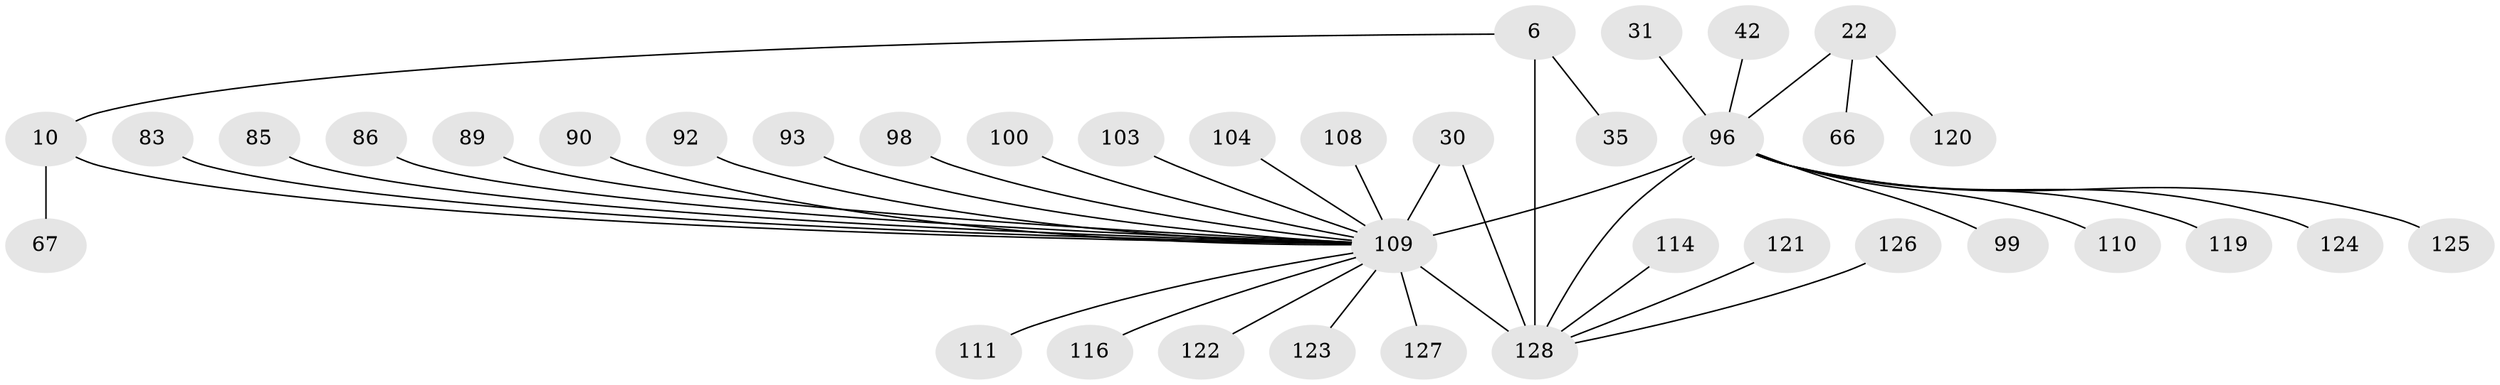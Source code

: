 // original degree distribution, {6: 0.046875, 11: 0.015625, 12: 0.0078125, 13: 0.015625, 5: 0.015625, 10: 0.046875, 9: 0.046875, 8: 0.0234375, 7: 0.015625, 1: 0.578125, 3: 0.046875, 2: 0.140625}
// Generated by graph-tools (version 1.1) at 2025/58/03/04/25 21:58:02]
// undirected, 38 vertices, 40 edges
graph export_dot {
graph [start="1"]
  node [color=gray90,style=filled];
  6 [super="+2"];
  10 [super="+9"];
  22 [super="+19"];
  30 [super="+28"];
  31;
  35;
  42;
  66;
  67;
  83;
  85;
  86 [super="+58"];
  89;
  90;
  92;
  93;
  96 [super="+82+65+91+70+76+84+94+17"];
  98;
  99 [super="+97"];
  100;
  103 [super="+75"];
  104;
  108;
  109 [super="+15+18+88+48+95+57+69+106+37+61+63+74+80"];
  110;
  111;
  114;
  116;
  119;
  120;
  121 [super="+112"];
  122;
  123 [super="+56"];
  124 [super="+81"];
  125 [super="+118"];
  126 [super="+64"];
  127 [super="+51"];
  128 [super="+5+115+32+34+46+53+62+73+101+102+105+107+113+117"];
  6 -- 35;
  6 -- 10;
  6 -- 128 [weight=9];
  10 -- 67;
  10 -- 109 [weight=10];
  22 -- 66;
  22 -- 120;
  22 -- 96 [weight=8];
  30 -- 109 [weight=9];
  30 -- 128;
  31 -- 96;
  42 -- 96;
  83 -- 109;
  85 -- 109;
  86 -- 109;
  89 -- 109;
  90 -- 109;
  92 -- 109;
  93 -- 109;
  96 -- 109 [weight=14];
  96 -- 128;
  96 -- 99;
  96 -- 119;
  96 -- 124;
  96 -- 125;
  96 -- 110;
  98 -- 109;
  100 -- 109;
  103 -- 109;
  104 -- 109;
  108 -- 109;
  109 -- 128 [weight=4];
  109 -- 111;
  109 -- 116;
  109 -- 122;
  109 -- 123;
  109 -- 127;
  114 -- 128;
  121 -- 128;
  126 -- 128;
}

